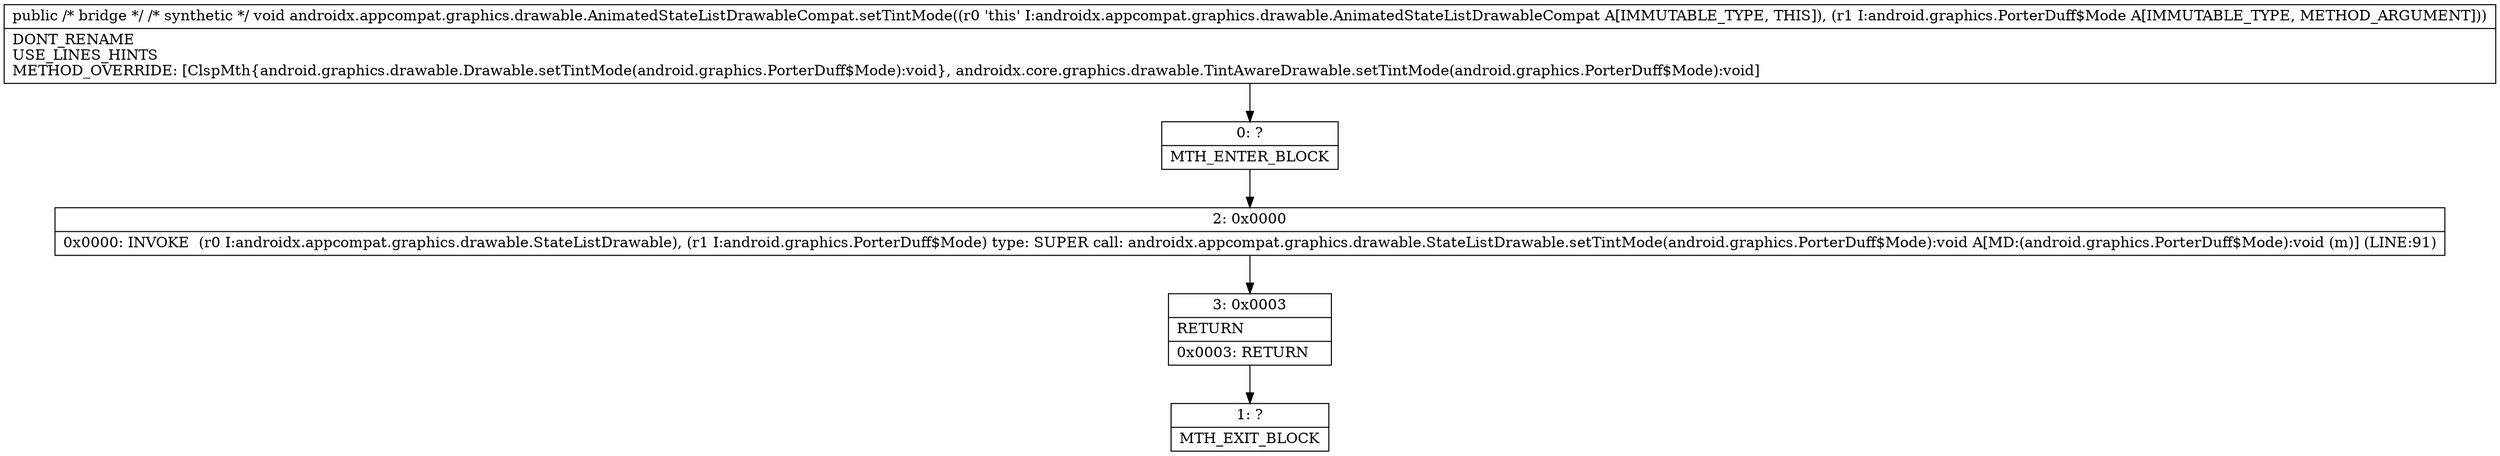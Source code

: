 digraph "CFG forandroidx.appcompat.graphics.drawable.AnimatedStateListDrawableCompat.setTintMode(Landroid\/graphics\/PorterDuff$Mode;)V" {
Node_0 [shape=record,label="{0\:\ ?|MTH_ENTER_BLOCK\l}"];
Node_2 [shape=record,label="{2\:\ 0x0000|0x0000: INVOKE  (r0 I:androidx.appcompat.graphics.drawable.StateListDrawable), (r1 I:android.graphics.PorterDuff$Mode) type: SUPER call: androidx.appcompat.graphics.drawable.StateListDrawable.setTintMode(android.graphics.PorterDuff$Mode):void A[MD:(android.graphics.PorterDuff$Mode):void (m)] (LINE:91)\l}"];
Node_3 [shape=record,label="{3\:\ 0x0003|RETURN\l|0x0003: RETURN   \l}"];
Node_1 [shape=record,label="{1\:\ ?|MTH_EXIT_BLOCK\l}"];
MethodNode[shape=record,label="{public \/* bridge *\/ \/* synthetic *\/ void androidx.appcompat.graphics.drawable.AnimatedStateListDrawableCompat.setTintMode((r0 'this' I:androidx.appcompat.graphics.drawable.AnimatedStateListDrawableCompat A[IMMUTABLE_TYPE, THIS]), (r1 I:android.graphics.PorterDuff$Mode A[IMMUTABLE_TYPE, METHOD_ARGUMENT]))  | DONT_RENAME\lUSE_LINES_HINTS\lMETHOD_OVERRIDE: [ClspMth\{android.graphics.drawable.Drawable.setTintMode(android.graphics.PorterDuff$Mode):void\}, androidx.core.graphics.drawable.TintAwareDrawable.setTintMode(android.graphics.PorterDuff$Mode):void]\l}"];
MethodNode -> Node_0;Node_0 -> Node_2;
Node_2 -> Node_3;
Node_3 -> Node_1;
}

